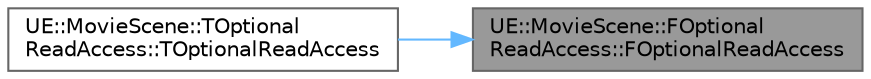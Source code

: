 digraph "UE::MovieScene::FOptionalReadAccess::FOptionalReadAccess"
{
 // INTERACTIVE_SVG=YES
 // LATEX_PDF_SIZE
  bgcolor="transparent";
  edge [fontname=Helvetica,fontsize=10,labelfontname=Helvetica,labelfontsize=10];
  node [fontname=Helvetica,fontsize=10,shape=box,height=0.2,width=0.4];
  rankdir="RL";
  Node1 [id="Node000001",label="UE::MovieScene::FOptional\lReadAccess::FOptionalReadAccess",height=0.2,width=0.4,color="gray40", fillcolor="grey60", style="filled", fontcolor="black",tooltip=" "];
  Node1 -> Node2 [id="edge1_Node000001_Node000002",dir="back",color="steelblue1",style="solid",tooltip=" "];
  Node2 [id="Node000002",label="UE::MovieScene::TOptional\lReadAccess::TOptionalReadAccess",height=0.2,width=0.4,color="grey40", fillcolor="white", style="filled",URL="$d3/de7/structUE_1_1MovieScene_1_1TOptionalReadAccess.html#ac14329f2f9ec6a8922f6575a7e57b082",tooltip=" "];
}
